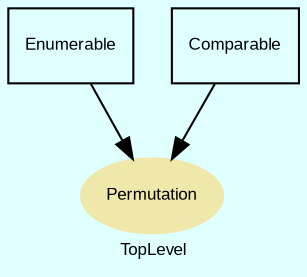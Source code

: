 digraph TopLevel {
    label = "TopLevel"
    compound = true
    fontname = Arial
    fontsize = 8
    bgcolor = lightcyan1
    node [
        color = black,
        fontname = Arial,
        fontsize = 8
    ]

    Permutation [
        fontcolor = black,
        shape = ellipse,
        URL = "classes/Permutation.html",
        color = palegoldenrod,
        style = filled,
        label = "Permutation"
    ]

    Enumerable [
        shape = box,
        URL = "classes/Enumerable.html",
        label = "Enumerable"
    ]

    Enumerable -> Permutation [

    ]

    Comparable [
        shape = box,
        URL = "classes/Comparable.html",
        label = "Comparable"
    ]

    Comparable -> Permutation [

    ]

}

